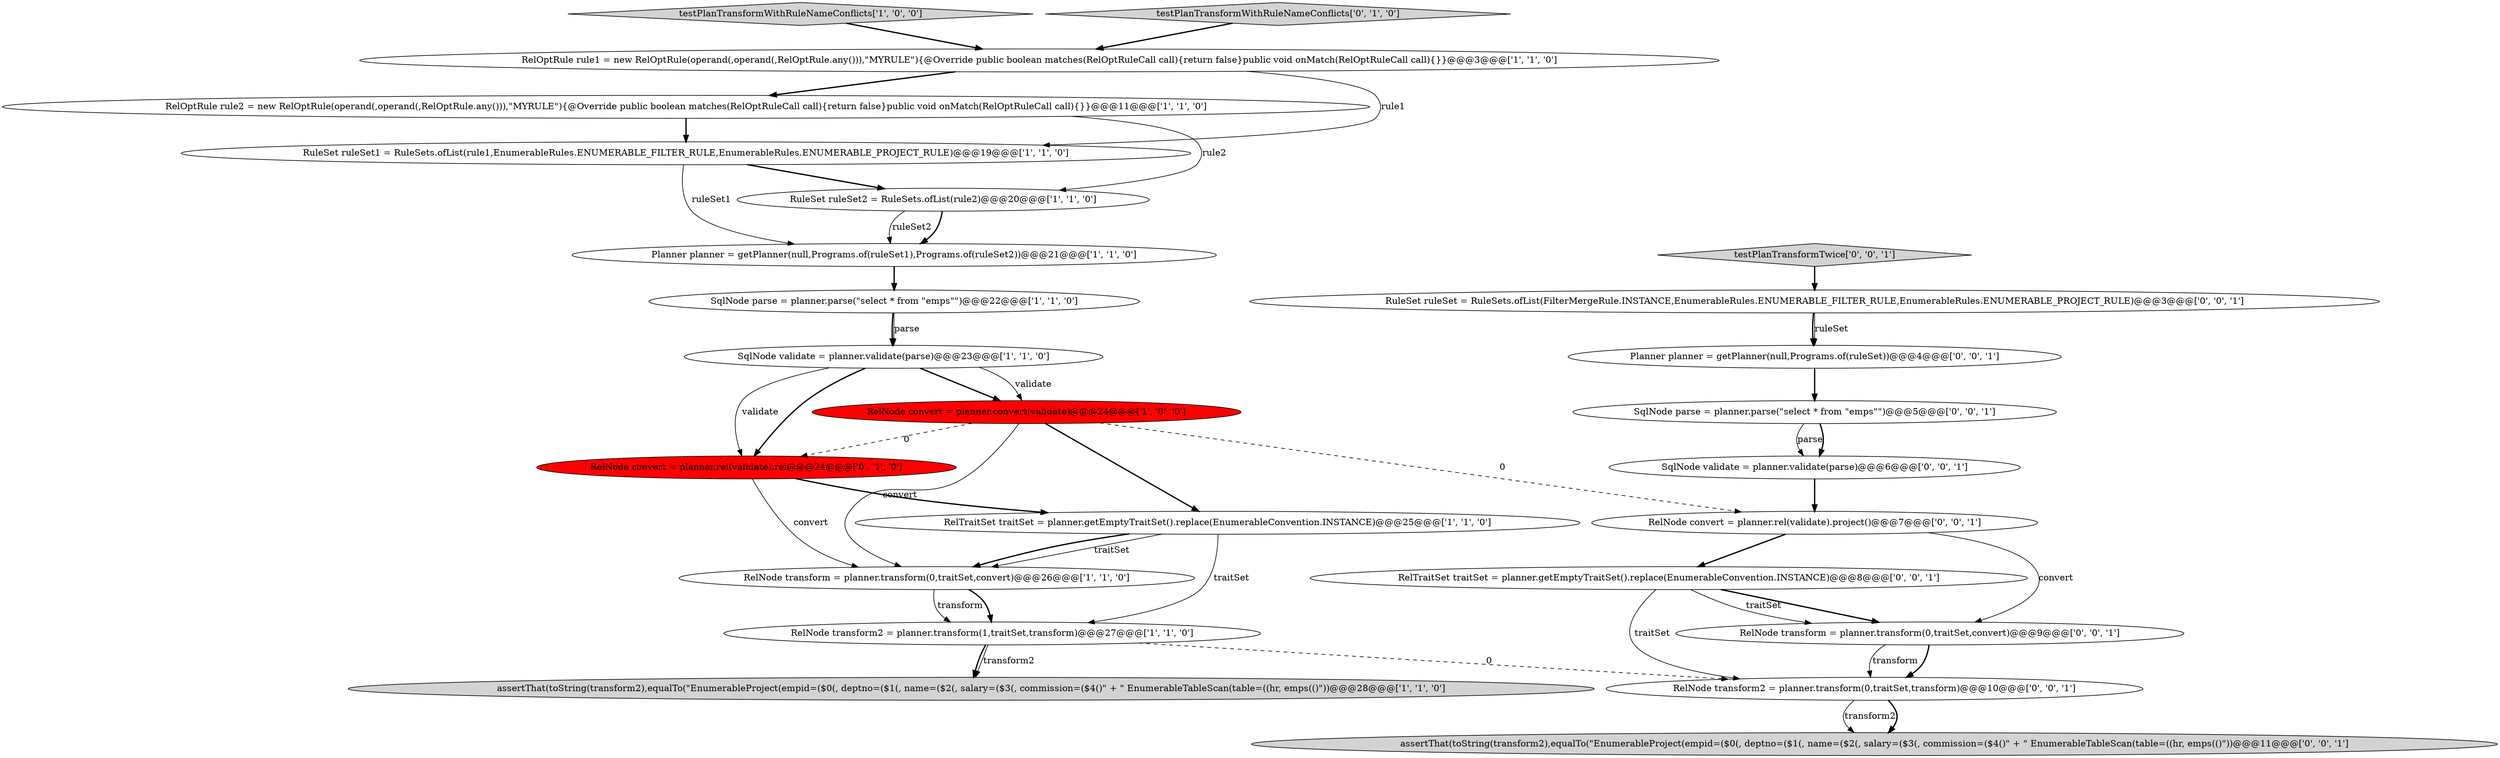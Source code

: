 digraph {
19 [style = filled, label = "testPlanTransformTwice['0', '0', '1']", fillcolor = lightgray, shape = diamond image = "AAA0AAABBB3BBB"];
9 [style = filled, label = "RelOptRule rule2 = new RelOptRule(operand(,operand(,RelOptRule.any())),\"MYRULE\"){@Override public boolean matches(RelOptRuleCall call){return false}public void onMatch(RelOptRuleCall call){}}@@@11@@@['1', '1', '0']", fillcolor = white, shape = ellipse image = "AAA0AAABBB1BBB"];
2 [style = filled, label = "RelNode transform2 = planner.transform(1,traitSet,transform)@@@27@@@['1', '1', '0']", fillcolor = white, shape = ellipse image = "AAA0AAABBB1BBB"];
10 [style = filled, label = "Planner planner = getPlanner(null,Programs.of(ruleSet1),Programs.of(ruleSet2))@@@21@@@['1', '1', '0']", fillcolor = white, shape = ellipse image = "AAA0AAABBB1BBB"];
11 [style = filled, label = "testPlanTransformWithRuleNameConflicts['1', '0', '0']", fillcolor = lightgray, shape = diamond image = "AAA0AAABBB1BBB"];
15 [style = filled, label = "RuleSet ruleSet = RuleSets.ofList(FilterMergeRule.INSTANCE,EnumerableRules.ENUMERABLE_FILTER_RULE,EnumerableRules.ENUMERABLE_PROJECT_RULE)@@@3@@@['0', '0', '1']", fillcolor = white, shape = ellipse image = "AAA0AAABBB3BBB"];
18 [style = filled, label = "Planner planner = getPlanner(null,Programs.of(ruleSet))@@@4@@@['0', '0', '1']", fillcolor = white, shape = ellipse image = "AAA0AAABBB3BBB"];
14 [style = filled, label = "testPlanTransformWithRuleNameConflicts['0', '1', '0']", fillcolor = lightgray, shape = diamond image = "AAA0AAABBB2BBB"];
21 [style = filled, label = "RelNode transform2 = planner.transform(0,traitSet,transform)@@@10@@@['0', '0', '1']", fillcolor = white, shape = ellipse image = "AAA0AAABBB3BBB"];
17 [style = filled, label = "assertThat(toString(transform2),equalTo(\"EnumerableProject(empid=($0(, deptno=($1(, name=($2(, salary=($3(, commission=($4()\" + \" EnumerableTableScan(table=((hr, emps(()\"))@@@11@@@['0', '0', '1']", fillcolor = lightgray, shape = ellipse image = "AAA0AAABBB3BBB"];
23 [style = filled, label = "RelNode transform = planner.transform(0,traitSet,convert)@@@9@@@['0', '0', '1']", fillcolor = white, shape = ellipse image = "AAA0AAABBB3BBB"];
3 [style = filled, label = "SqlNode parse = planner.parse(\"select * from \"emps\"\")@@@22@@@['1', '1', '0']", fillcolor = white, shape = ellipse image = "AAA0AAABBB1BBB"];
20 [style = filled, label = "SqlNode validate = planner.validate(parse)@@@6@@@['0', '0', '1']", fillcolor = white, shape = ellipse image = "AAA0AAABBB3BBB"];
5 [style = filled, label = "RelNode transform = planner.transform(0,traitSet,convert)@@@26@@@['1', '1', '0']", fillcolor = white, shape = ellipse image = "AAA0AAABBB1BBB"];
4 [style = filled, label = "RelTraitSet traitSet = planner.getEmptyTraitSet().replace(EnumerableConvention.INSTANCE)@@@25@@@['1', '1', '0']", fillcolor = white, shape = ellipse image = "AAA0AAABBB1BBB"];
1 [style = filled, label = "RuleSet ruleSet1 = RuleSets.ofList(rule1,EnumerableRules.ENUMERABLE_FILTER_RULE,EnumerableRules.ENUMERABLE_PROJECT_RULE)@@@19@@@['1', '1', '0']", fillcolor = white, shape = ellipse image = "AAA0AAABBB1BBB"];
8 [style = filled, label = "RelOptRule rule1 = new RelOptRule(operand(,operand(,RelOptRule.any())),\"MYRULE\"){@Override public boolean matches(RelOptRuleCall call){return false}public void onMatch(RelOptRuleCall call){}}@@@3@@@['1', '1', '0']", fillcolor = white, shape = ellipse image = "AAA0AAABBB1BBB"];
13 [style = filled, label = "RelNode convert = planner.rel(validate).rel@@@24@@@['0', '1', '0']", fillcolor = red, shape = ellipse image = "AAA1AAABBB2BBB"];
24 [style = filled, label = "SqlNode parse = planner.parse(\"select * from \"emps\"\")@@@5@@@['0', '0', '1']", fillcolor = white, shape = ellipse image = "AAA0AAABBB3BBB"];
16 [style = filled, label = "RelTraitSet traitSet = planner.getEmptyTraitSet().replace(EnumerableConvention.INSTANCE)@@@8@@@['0', '0', '1']", fillcolor = white, shape = ellipse image = "AAA0AAABBB3BBB"];
6 [style = filled, label = "SqlNode validate = planner.validate(parse)@@@23@@@['1', '1', '0']", fillcolor = white, shape = ellipse image = "AAA0AAABBB1BBB"];
7 [style = filled, label = "RelNode convert = planner.convert(validate)@@@24@@@['1', '0', '0']", fillcolor = red, shape = ellipse image = "AAA1AAABBB1BBB"];
22 [style = filled, label = "RelNode convert = planner.rel(validate).project()@@@7@@@['0', '0', '1']", fillcolor = white, shape = ellipse image = "AAA0AAABBB3BBB"];
0 [style = filled, label = "RuleSet ruleSet2 = RuleSets.ofList(rule2)@@@20@@@['1', '1', '0']", fillcolor = white, shape = ellipse image = "AAA0AAABBB1BBB"];
12 [style = filled, label = "assertThat(toString(transform2),equalTo(\"EnumerableProject(empid=($0(, deptno=($1(, name=($2(, salary=($3(, commission=($4()\" + \" EnumerableTableScan(table=((hr, emps(()\"))@@@28@@@['1', '1', '0']", fillcolor = lightgray, shape = ellipse image = "AAA0AAABBB1BBB"];
9->0 [style = solid, label="rule2"];
18->24 [style = bold, label=""];
24->20 [style = solid, label="parse"];
22->16 [style = bold, label=""];
16->21 [style = solid, label="traitSet"];
7->5 [style = solid, label="convert"];
10->3 [style = bold, label=""];
3->6 [style = bold, label=""];
1->0 [style = bold, label=""];
7->4 [style = bold, label=""];
16->23 [style = bold, label=""];
8->1 [style = solid, label="rule1"];
22->23 [style = solid, label="convert"];
1->10 [style = solid, label="ruleSet1"];
15->18 [style = bold, label=""];
2->12 [style = bold, label=""];
20->22 [style = bold, label=""];
4->5 [style = solid, label="traitSet"];
24->20 [style = bold, label=""];
5->2 [style = solid, label="transform"];
2->12 [style = solid, label="transform2"];
21->17 [style = solid, label="transform2"];
5->2 [style = bold, label=""];
0->10 [style = bold, label=""];
23->21 [style = bold, label=""];
2->21 [style = dashed, label="0"];
4->2 [style = solid, label="traitSet"];
6->13 [style = bold, label=""];
23->21 [style = solid, label="transform"];
8->9 [style = bold, label=""];
15->18 [style = solid, label="ruleSet"];
7->13 [style = dashed, label="0"];
11->8 [style = bold, label=""];
3->6 [style = solid, label="parse"];
14->8 [style = bold, label=""];
13->5 [style = solid, label="convert"];
6->7 [style = solid, label="validate"];
19->15 [style = bold, label=""];
9->1 [style = bold, label=""];
6->7 [style = bold, label=""];
6->13 [style = solid, label="validate"];
4->5 [style = bold, label=""];
21->17 [style = bold, label=""];
16->23 [style = solid, label="traitSet"];
7->22 [style = dashed, label="0"];
0->10 [style = solid, label="ruleSet2"];
13->4 [style = bold, label=""];
}

